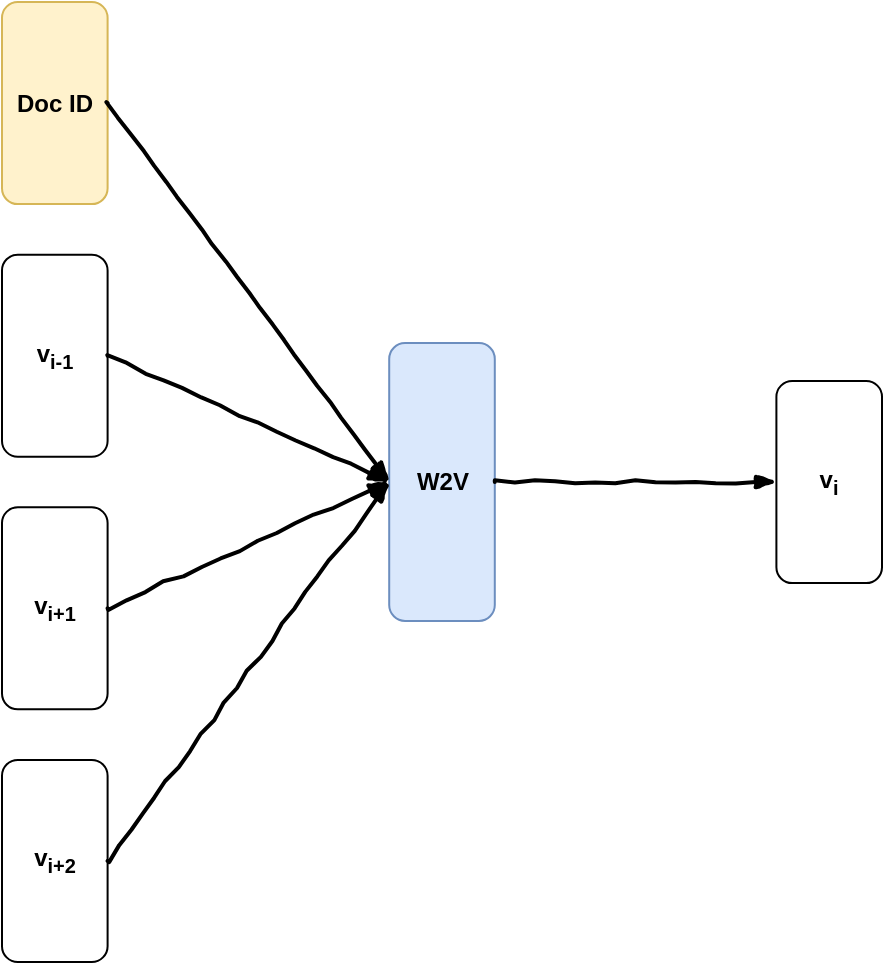<mxfile version="12.9.11" type="device"><diagram id="5PY_zCC_hXJd6XQ3ZuvK" name="Page-1"><mxGraphModel dx="1361" dy="1910" grid="1" gridSize="10" guides="1" tooltips="1" connect="1" arrows="1" fold="1" page="1" pageScale="1" pageWidth="850" pageHeight="1100" math="0" shadow="0"><root><mxCell id="0"/><mxCell id="1" parent="0"/><mxCell id="PfW1IZi1m8XNvTGJrVo5-1" value="" style="group" parent="1" vertex="1" connectable="0"><mxGeometry x="170" y="-10" width="440" height="480" as="geometry"/></mxCell><mxCell id="dyqTp7SwV7GEbNKhLfC8-1" value="Doc ID" style="rounded=1;whiteSpace=wrap;html=1;fontStyle=1;fillColor=#fff2cc;strokeColor=#d6b656;" parent="PfW1IZi1m8XNvTGJrVo5-1" vertex="1"><mxGeometry width="52.8" height="101.053" as="geometry"/></mxCell><mxCell id="dyqTp7SwV7GEbNKhLfC8-5" value="v&lt;sub&gt;i-1&lt;/sub&gt;" style="rounded=1;whiteSpace=wrap;html=1;fontStyle=1" parent="PfW1IZi1m8XNvTGJrVo5-1" vertex="1"><mxGeometry y="126.316" width="52.8" height="101.053" as="geometry"/></mxCell><mxCell id="dyqTp7SwV7GEbNKhLfC8-6" value="v&lt;sub&gt;i+1&lt;/sub&gt;" style="rounded=1;whiteSpace=wrap;html=1;fontStyle=1" parent="PfW1IZi1m8XNvTGJrVo5-1" vertex="1"><mxGeometry y="252.632" width="52.8" height="101.053" as="geometry"/></mxCell><mxCell id="dyqTp7SwV7GEbNKhLfC8-7" value="v&lt;sub&gt;i+2&lt;/sub&gt;" style="rounded=1;whiteSpace=wrap;html=1;fontStyle=1" parent="PfW1IZi1m8XNvTGJrVo5-1" vertex="1"><mxGeometry y="378.947" width="52.8" height="101.053" as="geometry"/></mxCell><mxCell id="dyqTp7SwV7GEbNKhLfC8-11" value="&lt;b&gt;W2V&lt;/b&gt;" style="rounded=1;whiteSpace=wrap;html=1;fillColor=#dae8fc;strokeColor=#6c8ebf;" parent="PfW1IZi1m8XNvTGJrVo5-1" vertex="1"><mxGeometry x="193.6" y="170.526" width="52.8" height="138.947" as="geometry"/></mxCell><mxCell id="dyqTp7SwV7GEbNKhLfC8-12" value="v&lt;sub&gt;i&lt;/sub&gt;" style="rounded=1;whiteSpace=wrap;html=1;fontStyle=1" parent="PfW1IZi1m8XNvTGJrVo5-1" vertex="1"><mxGeometry x="387.2" y="189.474" width="52.8" height="101.053" as="geometry"/></mxCell><mxCell id="dyqTp7SwV7GEbNKhLfC8-18" value="" style="rounded=0;comic=1;strokeWidth=2;endArrow=blockThin;html=1;fontFamily=Comic Sans MS;fontStyle=1;exitX=1;exitY=0.5;exitDx=0;exitDy=0;entryX=0;entryY=0.5;entryDx=0;entryDy=0;" parent="PfW1IZi1m8XNvTGJrVo5-1" source="dyqTp7SwV7GEbNKhLfC8-1" target="dyqTp7SwV7GEbNKhLfC8-11" edge="1"><mxGeometry width="50" height="50" relative="1" as="geometry"><mxPoint x="440" y="429.474" as="sourcePoint"/><mxPoint x="545.6" y="404.211" as="targetPoint"/></mxGeometry></mxCell><mxCell id="dyqTp7SwV7GEbNKhLfC8-19" value="" style="rounded=0;comic=1;strokeWidth=2;endArrow=blockThin;html=1;fontFamily=Comic Sans MS;fontStyle=1;exitX=1;exitY=0.5;exitDx=0;exitDy=0;entryX=0;entryY=0.5;entryDx=0;entryDy=0;" parent="PfW1IZi1m8XNvTGJrVo5-1" source="dyqTp7SwV7GEbNKhLfC8-5" target="dyqTp7SwV7GEbNKhLfC8-11" edge="1"><mxGeometry width="50" height="50" relative="1" as="geometry"><mxPoint x="369.6" y="240.0" as="sourcePoint"/><mxPoint x="457.6" y="176.842" as="targetPoint"/></mxGeometry></mxCell><mxCell id="dyqTp7SwV7GEbNKhLfC8-20" value="" style="rounded=0;comic=1;strokeWidth=2;endArrow=blockThin;html=1;fontFamily=Comic Sans MS;fontStyle=1;entryX=0;entryY=0.5;entryDx=0;entryDy=0;" parent="PfW1IZi1m8XNvTGJrVo5-1" target="dyqTp7SwV7GEbNKhLfC8-11" edge="1"><mxGeometry width="50" height="50" relative="1" as="geometry"><mxPoint x="52.8" y="303.158" as="sourcePoint"/><mxPoint x="140.8" y="240.0" as="targetPoint"/></mxGeometry></mxCell><mxCell id="dyqTp7SwV7GEbNKhLfC8-22" value="" style="rounded=0;comic=1;strokeWidth=2;endArrow=blockThin;html=1;fontFamily=Comic Sans MS;fontStyle=1;entryX=0;entryY=0.5;entryDx=0;entryDy=0;exitX=1;exitY=0.5;exitDx=0;exitDy=0;" parent="PfW1IZi1m8XNvTGJrVo5-1" source="dyqTp7SwV7GEbNKhLfC8-7" target="dyqTp7SwV7GEbNKhLfC8-11" edge="1"><mxGeometry width="50" height="50" relative="1" as="geometry"><mxPoint x="70.4" y="315.789" as="sourcePoint"/><mxPoint x="211.2" y="252.632" as="targetPoint"/></mxGeometry></mxCell><mxCell id="dyqTp7SwV7GEbNKhLfC8-23" value="" style="rounded=0;comic=1;strokeWidth=2;endArrow=blockThin;html=1;fontFamily=Comic Sans MS;fontStyle=1;exitX=1;exitY=0.5;exitDx=0;exitDy=0;entryX=0;entryY=0.5;entryDx=0;entryDy=0;" parent="PfW1IZi1m8XNvTGJrVo5-1" source="dyqTp7SwV7GEbNKhLfC8-11" target="dyqTp7SwV7GEbNKhLfC8-12" edge="1"><mxGeometry width="50" height="50" relative="1" as="geometry"><mxPoint x="387.2" y="328.421" as="sourcePoint"/><mxPoint x="475.2" y="265.263" as="targetPoint"/></mxGeometry></mxCell></root></mxGraphModel></diagram></mxfile>